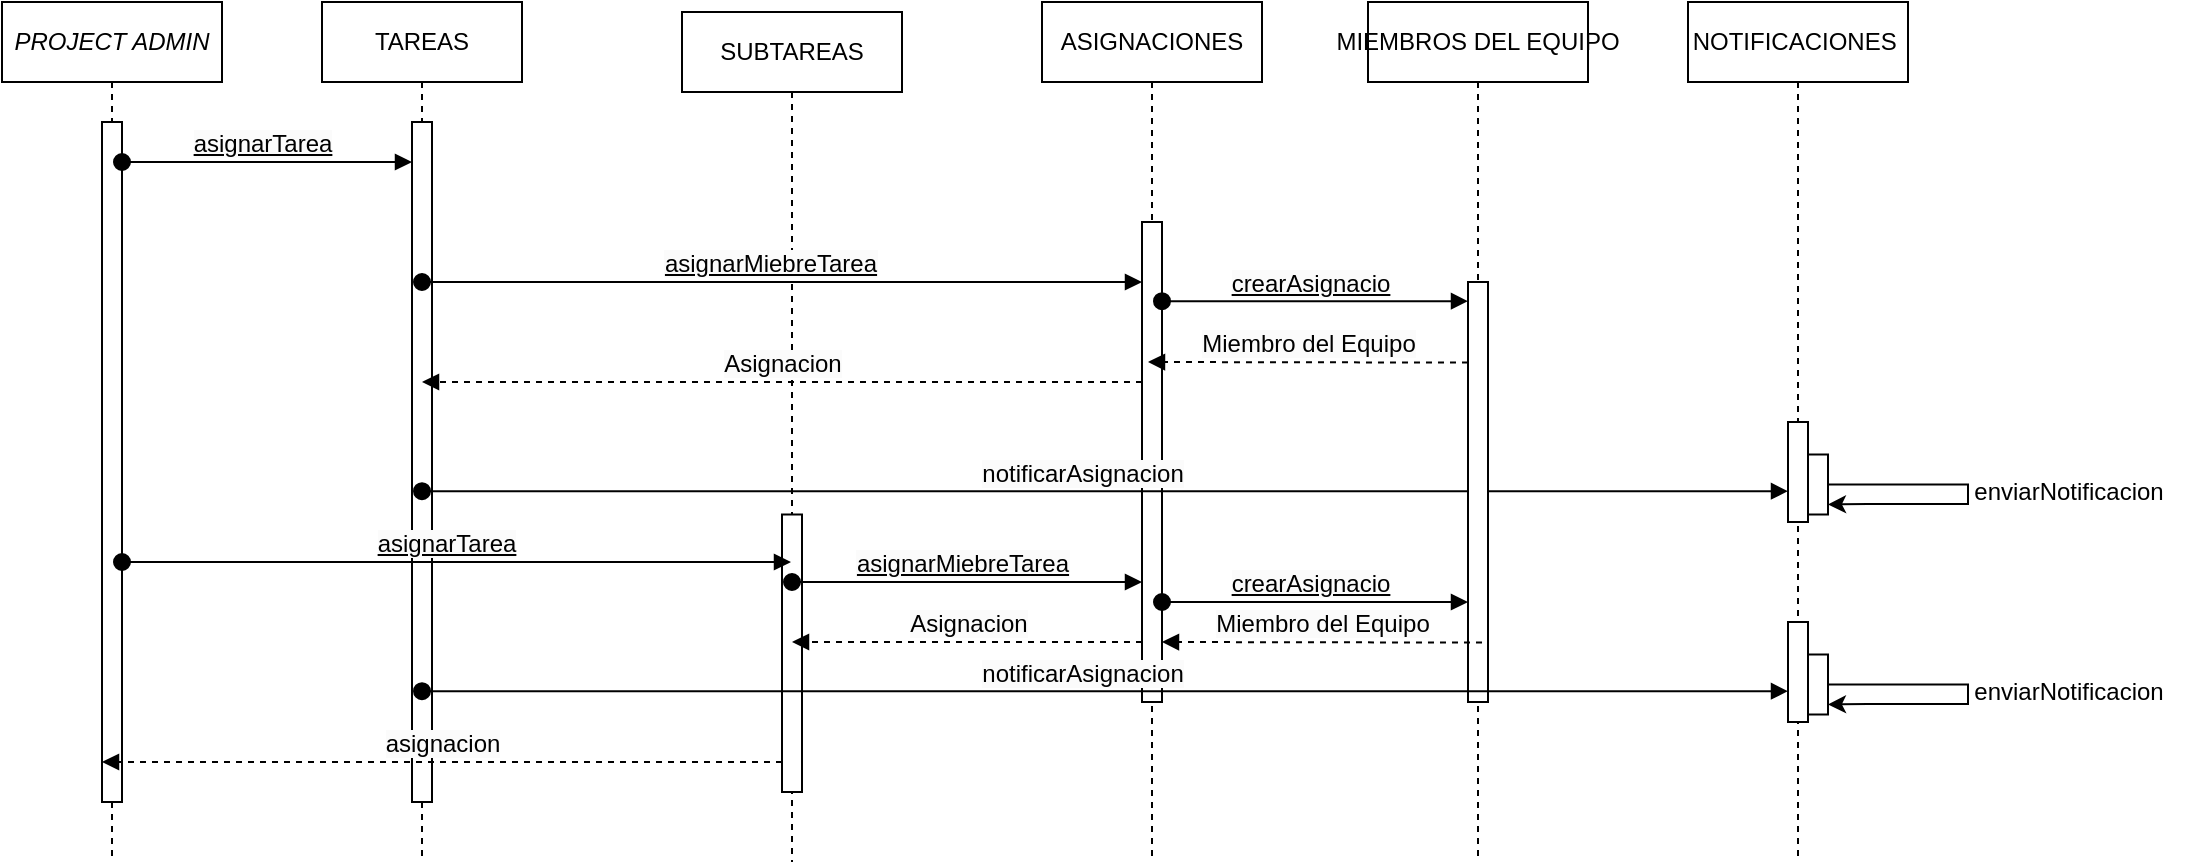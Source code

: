<mxfile version="24.7.8" pages="2">
  <diagram name="DIAGRAMA DE SECUENCIA" id="KwOGLxxD-CtIhJ9gNiEi">
    <mxGraphModel dx="1313" dy="696" grid="1" gridSize="10" guides="1" tooltips="1" connect="1" arrows="1" fold="1" page="1" pageScale="1" pageWidth="827" pageHeight="1169" math="0" shadow="0">
      <root>
        <mxCell id="0" />
        <mxCell id="1" parent="0" />
        <mxCell id="jLa2EtzC_MBwGBZeZa0Z-1" value="&lt;span style=&quot;text-wrap: nowrap;&quot;&gt;TAREAS&lt;/span&gt;" style="shape=umlLifeline;perimeter=lifelinePerimeter;whiteSpace=wrap;html=1;container=1;dropTarget=0;collapsible=0;recursiveResize=0;outlineConnect=0;portConstraint=eastwest;newEdgeStyle={&quot;curved&quot;:0,&quot;rounded&quot;:0};" vertex="1" parent="1">
          <mxGeometry x="380" y="10" width="100" height="430" as="geometry" />
        </mxCell>
        <mxCell id="jLa2EtzC_MBwGBZeZa0Z-2" value="" style="html=1;points=[[0,0,0,0,5],[0,1,0,0,-5],[1,0,0,0,5],[1,1,0,0,-5]];perimeter=orthogonalPerimeter;outlineConnect=0;targetShapes=umlLifeline;portConstraint=eastwest;newEdgeStyle={&quot;curved&quot;:0,&quot;rounded&quot;:0};" vertex="1" parent="jLa2EtzC_MBwGBZeZa0Z-1">
          <mxGeometry x="45" y="60" width="10" height="340" as="geometry" />
        </mxCell>
        <mxCell id="jLa2EtzC_MBwGBZeZa0Z-3" value="&lt;span style=&quot;text-wrap: nowrap;&quot;&gt;ASIGNACIONES&lt;/span&gt;" style="shape=umlLifeline;perimeter=lifelinePerimeter;whiteSpace=wrap;html=1;container=1;dropTarget=0;collapsible=0;recursiveResize=0;outlineConnect=0;portConstraint=eastwest;newEdgeStyle={&quot;curved&quot;:0,&quot;rounded&quot;:0};" vertex="1" parent="1">
          <mxGeometry x="740" y="10" width="110" height="430" as="geometry" />
        </mxCell>
        <mxCell id="jLa2EtzC_MBwGBZeZa0Z-4" value="" style="html=1;points=[[0,0,0,0,5],[0,1,0,0,-5],[1,0,0,0,5],[1,1,0,0,-5]];perimeter=orthogonalPerimeter;outlineConnect=0;targetShapes=umlLifeline;portConstraint=eastwest;newEdgeStyle={&quot;curved&quot;:0,&quot;rounded&quot;:0};" vertex="1" parent="jLa2EtzC_MBwGBZeZa0Z-3">
          <mxGeometry x="50" y="110" width="10" height="240" as="geometry" />
        </mxCell>
        <mxCell id="jLa2EtzC_MBwGBZeZa0Z-5" value="&lt;span style=&quot;text-wrap: nowrap;&quot;&gt;&lt;i&gt;PROJECT ADMIN&lt;/i&gt;&lt;/span&gt;" style="shape=umlLifeline;perimeter=lifelinePerimeter;whiteSpace=wrap;html=1;container=1;dropTarget=0;collapsible=0;recursiveResize=0;outlineConnect=0;portConstraint=eastwest;newEdgeStyle={&quot;curved&quot;:0,&quot;rounded&quot;:0};" vertex="1" parent="1">
          <mxGeometry x="220" y="10" width="110" height="430" as="geometry" />
        </mxCell>
        <mxCell id="jLa2EtzC_MBwGBZeZa0Z-6" value="" style="html=1;points=[[0,0,0,0,5],[0,1,0,0,-5],[1,0,0,0,5],[1,1,0,0,-5]];perimeter=orthogonalPerimeter;outlineConnect=0;targetShapes=umlLifeline;portConstraint=eastwest;newEdgeStyle={&quot;curved&quot;:0,&quot;rounded&quot;:0};" vertex="1" parent="jLa2EtzC_MBwGBZeZa0Z-5">
          <mxGeometry x="50" y="60" width="10" height="340" as="geometry" />
        </mxCell>
        <mxCell id="jLa2EtzC_MBwGBZeZa0Z-7" value="&lt;span style=&quot;font-size: 12px; text-align: left; background-color: rgb(251, 251, 251); text-decoration-line: underline;&quot;&gt;asignarTarea&lt;/span&gt;" style="html=1;verticalAlign=bottom;startArrow=oval;startFill=1;endArrow=block;startSize=8;curved=0;rounded=0;" edge="1" parent="1" source="jLa2EtzC_MBwGBZeZa0Z-6" target="jLa2EtzC_MBwGBZeZa0Z-2">
          <mxGeometry x="-0.035" width="60" relative="1" as="geometry">
            <mxPoint x="280" y="110" as="sourcePoint" />
            <mxPoint x="579.5" y="110" as="targetPoint" />
            <mxPoint as="offset" />
            <Array as="points">
              <mxPoint x="400" y="90" />
            </Array>
          </mxGeometry>
        </mxCell>
        <mxCell id="jLa2EtzC_MBwGBZeZa0Z-8" value="&lt;div style=&quot;text-align: left;&quot;&gt;&lt;span style=&quot;font-size: 12px; background-color: rgb(251, 251, 251);&quot;&gt;asignacion&lt;/span&gt;&lt;/div&gt;" style="html=1;verticalAlign=bottom;endArrow=block;curved=0;rounded=0;dashed=1;entryX=0.333;entryY=0.623;entryDx=0;entryDy=0;entryPerimeter=0;" edge="1" parent="1">
          <mxGeometry x="0.002" relative="1" as="geometry">
            <mxPoint x="610" y="390.0" as="sourcePoint" />
            <mxPoint x="270.0" y="390" as="targetPoint" />
            <mxPoint as="offset" />
          </mxGeometry>
        </mxCell>
        <mxCell id="jLa2EtzC_MBwGBZeZa0Z-9" value="&lt;div style=&quot;text-align: left;&quot;&gt;&lt;span style=&quot;font-size: 12px; background-color: rgb(251, 251, 251);&quot;&gt;notificarAsignacion&lt;/span&gt;&lt;br&gt;&lt;/div&gt;" style="html=1;verticalAlign=bottom;startArrow=oval;startFill=1;endArrow=block;startSize=8;curved=0;rounded=0;" edge="1" parent="1">
          <mxGeometry x="-0.035" width="60" relative="1" as="geometry">
            <mxPoint x="430" y="254.58" as="sourcePoint" />
            <mxPoint x="1113" y="254.58" as="targetPoint" />
            <mxPoint as="offset" />
          </mxGeometry>
        </mxCell>
        <mxCell id="jLa2EtzC_MBwGBZeZa0Z-10" value="&lt;span style=&quot;text-wrap: nowrap;&quot;&gt;NOTIFICACIONES&amp;nbsp;&lt;/span&gt;" style="shape=umlLifeline;perimeter=lifelinePerimeter;whiteSpace=wrap;html=1;container=1;dropTarget=0;collapsible=0;recursiveResize=0;outlineConnect=0;portConstraint=eastwest;newEdgeStyle={&quot;curved&quot;:0,&quot;rounded&quot;:0};" vertex="1" parent="1">
          <mxGeometry x="1063" y="10" width="110" height="430" as="geometry" />
        </mxCell>
        <mxCell id="jLa2EtzC_MBwGBZeZa0Z-11" value="" style="html=1;points=[[0,0,0,0,5],[0,1,0,0,-5],[1,0,0,0,5],[1,1,0,0,-5]];perimeter=orthogonalPerimeter;outlineConnect=0;targetShapes=umlLifeline;portConstraint=eastwest;newEdgeStyle={&quot;curved&quot;:0,&quot;rounded&quot;:0};" vertex="1" parent="jLa2EtzC_MBwGBZeZa0Z-10">
          <mxGeometry x="50" y="210" width="10" height="50" as="geometry" />
        </mxCell>
        <mxCell id="jLa2EtzC_MBwGBZeZa0Z-12" value="" style="html=1;points=[[0,0,0,0,5],[0,1,0,0,-5],[1,0,0,0,5],[1,1,0,0,-5]];perimeter=orthogonalPerimeter;outlineConnect=0;targetShapes=umlLifeline;portConstraint=eastwest;newEdgeStyle={&quot;curved&quot;:0,&quot;rounded&quot;:0};" vertex="1" parent="jLa2EtzC_MBwGBZeZa0Z-10">
          <mxGeometry x="60" y="226.25" width="10" height="30" as="geometry" />
        </mxCell>
        <mxCell id="jLa2EtzC_MBwGBZeZa0Z-13" value="" style="edgeStyle=orthogonalEdgeStyle;rounded=0;orthogonalLoop=1;jettySize=auto;html=1;curved=0;entryX=1;entryY=1;entryDx=0;entryDy=-5;entryPerimeter=0;" edge="1" parent="jLa2EtzC_MBwGBZeZa0Z-10" source="jLa2EtzC_MBwGBZeZa0Z-12" target="jLa2EtzC_MBwGBZeZa0Z-12">
          <mxGeometry relative="1" as="geometry">
            <Array as="points">
              <mxPoint x="140" y="241" />
              <mxPoint x="140" y="251" />
              <mxPoint x="90" y="251" />
            </Array>
          </mxGeometry>
        </mxCell>
        <mxCell id="jLa2EtzC_MBwGBZeZa0Z-14" value="enviarNotificacion" style="text;html=1;align=center;verticalAlign=middle;resizable=0;points=[];autosize=1;strokeColor=none;fillColor=none;" vertex="1" parent="1">
          <mxGeometry x="1193" y="240" width="120" height="30" as="geometry" />
        </mxCell>
        <mxCell id="jLa2EtzC_MBwGBZeZa0Z-15" value="&lt;span style=&quot;text-wrap: nowrap;&quot;&gt;MIEMBROS DEL EQUIPO&lt;/span&gt;" style="shape=umlLifeline;perimeter=lifelinePerimeter;whiteSpace=wrap;html=1;container=1;dropTarget=0;collapsible=0;recursiveResize=0;outlineConnect=0;portConstraint=eastwest;newEdgeStyle={&quot;curved&quot;:0,&quot;rounded&quot;:0};" vertex="1" parent="1">
          <mxGeometry x="903" y="10" width="110" height="430" as="geometry" />
        </mxCell>
        <mxCell id="jLa2EtzC_MBwGBZeZa0Z-16" value="" style="html=1;points=[[0,0,0,0,5],[0,1,0,0,-5],[1,0,0,0,5],[1,1,0,0,-5]];perimeter=orthogonalPerimeter;outlineConnect=0;targetShapes=umlLifeline;portConstraint=eastwest;newEdgeStyle={&quot;curved&quot;:0,&quot;rounded&quot;:0};" vertex="1" parent="jLa2EtzC_MBwGBZeZa0Z-15">
          <mxGeometry x="50" y="140" width="10" height="210" as="geometry" />
        </mxCell>
        <mxCell id="jLa2EtzC_MBwGBZeZa0Z-17" value="&lt;span style=&quot;font-size: 12px; text-align: left; background-color: rgb(251, 251, 251); text-decoration-line: underline;&quot;&gt;crearAsignacio&lt;/span&gt;" style="html=1;verticalAlign=bottom;startArrow=oval;startFill=1;endArrow=block;startSize=8;curved=0;rounded=0;" edge="1" parent="1">
          <mxGeometry x="-0.035" width="60" relative="1" as="geometry">
            <mxPoint x="800" y="159.58" as="sourcePoint" />
            <mxPoint x="953" y="159.58" as="targetPoint" />
            <mxPoint as="offset" />
          </mxGeometry>
        </mxCell>
        <mxCell id="jLa2EtzC_MBwGBZeZa0Z-18" value="&lt;span style=&quot;font-size: 12px; text-align: left; background-color: rgb(251, 251, 251);&quot;&gt;Miembro del Equipo&lt;/span&gt;" style="html=1;verticalAlign=bottom;endArrow=block;curved=0;rounded=0;dashed=1;entryX=0.333;entryY=0.623;entryDx=0;entryDy=0;entryPerimeter=0;" edge="1" parent="1">
          <mxGeometry x="0.002" relative="1" as="geometry">
            <mxPoint x="953" y="190.29" as="sourcePoint" />
            <mxPoint x="793" y="190.0" as="targetPoint" />
            <mxPoint as="offset" />
          </mxGeometry>
        </mxCell>
        <mxCell id="jLa2EtzC_MBwGBZeZa0Z-19" value="&lt;span style=&quot;text-wrap: nowrap;&quot;&gt;SUBTAREAS&lt;/span&gt;" style="shape=umlLifeline;perimeter=lifelinePerimeter;whiteSpace=wrap;html=1;container=1;dropTarget=0;collapsible=0;recursiveResize=0;outlineConnect=0;portConstraint=eastwest;newEdgeStyle={&quot;curved&quot;:0,&quot;rounded&quot;:0};" vertex="1" parent="1">
          <mxGeometry x="560" y="15" width="110" height="425" as="geometry" />
        </mxCell>
        <mxCell id="jLa2EtzC_MBwGBZeZa0Z-20" value="" style="html=1;points=[[0,0,0,0,5],[0,1,0,0,-5],[1,0,0,0,5],[1,1,0,0,-5]];perimeter=orthogonalPerimeter;outlineConnect=0;targetShapes=umlLifeline;portConstraint=eastwest;newEdgeStyle={&quot;curved&quot;:0,&quot;rounded&quot;:0};" vertex="1" parent="jLa2EtzC_MBwGBZeZa0Z-19">
          <mxGeometry x="50" y="251.25" width="10" height="138.75" as="geometry" />
        </mxCell>
        <mxCell id="jLa2EtzC_MBwGBZeZa0Z-23" value="&lt;span style=&quot;font-size: 12px; text-align: left; background-color: rgb(251, 251, 251); text-decoration-line: underline;&quot;&gt;asignarMiebreTarea&lt;/span&gt;" style="html=1;verticalAlign=bottom;startArrow=oval;startFill=1;endArrow=block;startSize=8;curved=0;rounded=0;" edge="1" parent="1" source="jLa2EtzC_MBwGBZeZa0Z-1">
          <mxGeometry x="-0.035" width="60" relative="1" as="geometry">
            <mxPoint x="620" y="150" as="sourcePoint" />
            <mxPoint x="790" y="150" as="targetPoint" />
            <mxPoint as="offset" />
          </mxGeometry>
        </mxCell>
        <mxCell id="jLa2EtzC_MBwGBZeZa0Z-24" value="&lt;div style=&quot;text-align: left;&quot;&gt;&lt;span style=&quot;font-size: 12px; background-color: rgb(251, 251, 251);&quot;&gt;Asignacion&lt;/span&gt;&lt;/div&gt;" style="html=1;verticalAlign=bottom;endArrow=block;curved=0;rounded=0;dashed=1;" edge="1" parent="1" target="jLa2EtzC_MBwGBZeZa0Z-1">
          <mxGeometry x="0.002" relative="1" as="geometry">
            <mxPoint x="790" y="200" as="sourcePoint" />
            <mxPoint x="610" y="200.0" as="targetPoint" />
            <mxPoint as="offset" />
          </mxGeometry>
        </mxCell>
        <mxCell id="jLa2EtzC_MBwGBZeZa0Z-27" value="&lt;span style=&quot;font-size: 12px; text-align: left; background-color: rgb(251, 251, 251); text-decoration-line: underline;&quot;&gt;asignarTarea&lt;/span&gt;" style="html=1;verticalAlign=bottom;startArrow=oval;startFill=1;endArrow=block;startSize=8;curved=0;rounded=0;" edge="1" parent="1" source="jLa2EtzC_MBwGBZeZa0Z-6" target="jLa2EtzC_MBwGBZeZa0Z-19">
          <mxGeometry x="-0.035" width="60" relative="1" as="geometry">
            <mxPoint x="290" y="290" as="sourcePoint" />
            <mxPoint x="435" y="290" as="targetPoint" />
            <mxPoint as="offset" />
            <Array as="points">
              <mxPoint x="410" y="290" />
            </Array>
          </mxGeometry>
        </mxCell>
        <mxCell id="jLa2EtzC_MBwGBZeZa0Z-28" value="&lt;span style=&quot;font-size: 12px; text-align: left; background-color: rgb(251, 251, 251); text-decoration-line: underline;&quot;&gt;asignarMiebreTarea&lt;/span&gt;" style="html=1;verticalAlign=bottom;startArrow=oval;startFill=1;endArrow=block;startSize=8;curved=0;rounded=0;" edge="1" parent="1" target="jLa2EtzC_MBwGBZeZa0Z-4">
          <mxGeometry x="-0.035" width="60" relative="1" as="geometry">
            <mxPoint x="615" y="300" as="sourcePoint" />
            <mxPoint x="975" y="300" as="targetPoint" />
            <mxPoint as="offset" />
          </mxGeometry>
        </mxCell>
        <mxCell id="jLa2EtzC_MBwGBZeZa0Z-29" value="&lt;div style=&quot;text-align: left;&quot;&gt;&lt;span style=&quot;font-size: 12px; background-color: rgb(251, 251, 251);&quot;&gt;Asignacion&lt;/span&gt;&lt;/div&gt;" style="html=1;verticalAlign=bottom;endArrow=block;curved=0;rounded=0;dashed=1;" edge="1" parent="1">
          <mxGeometry x="0.002" relative="1" as="geometry">
            <mxPoint x="790" y="330" as="sourcePoint" />
            <mxPoint x="615" y="330" as="targetPoint" />
            <mxPoint as="offset" />
          </mxGeometry>
        </mxCell>
        <mxCell id="jLa2EtzC_MBwGBZeZa0Z-30" value="&lt;span style=&quot;font-size: 12px; text-align: left; background-color: rgb(251, 251, 251); text-decoration-line: underline;&quot;&gt;crearAsignacio&lt;/span&gt;" style="html=1;verticalAlign=bottom;startArrow=oval;startFill=1;endArrow=block;startSize=8;curved=0;rounded=0;" edge="1" parent="1">
          <mxGeometry x="-0.035" width="60" relative="1" as="geometry">
            <mxPoint x="800" y="310" as="sourcePoint" />
            <mxPoint x="953" y="310" as="targetPoint" />
            <mxPoint as="offset" />
          </mxGeometry>
        </mxCell>
        <mxCell id="jLa2EtzC_MBwGBZeZa0Z-31" value="&lt;span style=&quot;font-size: 12px; text-align: left; background-color: rgb(251, 251, 251);&quot;&gt;Miembro del Equipo&lt;/span&gt;" style="html=1;verticalAlign=bottom;endArrow=block;curved=0;rounded=0;dashed=1;entryX=0.333;entryY=0.623;entryDx=0;entryDy=0;entryPerimeter=0;" edge="1" parent="1">
          <mxGeometry x="0.002" relative="1" as="geometry">
            <mxPoint x="960" y="330.29" as="sourcePoint" />
            <mxPoint x="800" y="330" as="targetPoint" />
            <mxPoint as="offset" />
          </mxGeometry>
        </mxCell>
        <mxCell id="jLa2EtzC_MBwGBZeZa0Z-32" value="&lt;div style=&quot;text-align: left;&quot;&gt;&lt;span style=&quot;font-size: 12px; background-color: rgb(251, 251, 251);&quot;&gt;notificarAsignacion&lt;/span&gt;&lt;br&gt;&lt;/div&gt;" style="html=1;verticalAlign=bottom;startArrow=oval;startFill=1;endArrow=block;startSize=8;curved=0;rounded=0;" edge="1" parent="1">
          <mxGeometry x="-0.035" width="60" relative="1" as="geometry">
            <mxPoint x="430" y="354.58" as="sourcePoint" />
            <mxPoint x="1113" y="354.58" as="targetPoint" />
            <mxPoint as="offset" />
          </mxGeometry>
        </mxCell>
        <mxCell id="jLa2EtzC_MBwGBZeZa0Z-33" value="" style="html=1;points=[[0,0,0,0,5],[0,1,0,0,-5],[1,0,0,0,5],[1,1,0,0,-5]];perimeter=orthogonalPerimeter;outlineConnect=0;targetShapes=umlLifeline;portConstraint=eastwest;newEdgeStyle={&quot;curved&quot;:0,&quot;rounded&quot;:0};" vertex="1" parent="1">
          <mxGeometry x="1113" y="320" width="10" height="50" as="geometry" />
        </mxCell>
        <mxCell id="jLa2EtzC_MBwGBZeZa0Z-34" value="" style="html=1;points=[[0,0,0,0,5],[0,1,0,0,-5],[1,0,0,0,5],[1,1,0,0,-5]];perimeter=orthogonalPerimeter;outlineConnect=0;targetShapes=umlLifeline;portConstraint=eastwest;newEdgeStyle={&quot;curved&quot;:0,&quot;rounded&quot;:0};" vertex="1" parent="1">
          <mxGeometry x="1123" y="336.25" width="10" height="30" as="geometry" />
        </mxCell>
        <mxCell id="jLa2EtzC_MBwGBZeZa0Z-35" value="" style="edgeStyle=orthogonalEdgeStyle;rounded=0;orthogonalLoop=1;jettySize=auto;html=1;curved=0;entryX=1;entryY=1;entryDx=0;entryDy=-5;entryPerimeter=0;" edge="1" parent="1" source="jLa2EtzC_MBwGBZeZa0Z-34" target="jLa2EtzC_MBwGBZeZa0Z-34">
          <mxGeometry relative="1" as="geometry">
            <Array as="points">
              <mxPoint x="1203" y="351" />
              <mxPoint x="1203" y="361" />
              <mxPoint x="1153" y="361" />
            </Array>
          </mxGeometry>
        </mxCell>
        <mxCell id="jLa2EtzC_MBwGBZeZa0Z-36" value="enviarNotificacion" style="text;html=1;align=center;verticalAlign=middle;resizable=0;points=[];autosize=1;strokeColor=none;fillColor=none;" vertex="1" parent="1">
          <mxGeometry x="1193" y="340" width="120" height="30" as="geometry" />
        </mxCell>
      </root>
    </mxGraphModel>
  </diagram>
  <diagram id="PIo9MiLoGoIh61YsI7-Z" name="DIAGRAMA DE ACTVIDADES">
    <mxGraphModel dx="1379" dy="1188" grid="1" gridSize="10" guides="1" tooltips="1" connect="1" arrows="1" fold="1" page="1" pageScale="1" pageWidth="827" pageHeight="1169" math="0" shadow="0">
      <root>
        <mxCell id="0" />
        <mxCell id="1" parent="0" />
        <mxCell id="ulC-65OQu2rET_24B27R-27" value="Administrador de proyecto" style="swimlane;horizontal=0;whiteSpace=wrap;html=1;" parent="1" vertex="1">
          <mxGeometry x="940" y="130" width="2060" height="300" as="geometry" />
        </mxCell>
        <mxCell id="ulC-65OQu2rET_24B27R-28" value="" style="verticalLabelPosition=bottom;verticalAlign=top;html=1;shape=mxgraph.flowchart.on-page_reference;fillColor=#000000" parent="ulC-65OQu2rET_24B27R-27" vertex="1">
          <mxGeometry x="50" y="50" width="40" height="40" as="geometry" />
        </mxCell>
        <mxCell id="ulC-65OQu2rET_24B27R-29" value="Iniciar sesión en el sistema SSAP" style="rounded=1;whiteSpace=wrap;html=1;" parent="ulC-65OQu2rET_24B27R-27" vertex="1">
          <mxGeometry x="140" y="40" width="120" height="60" as="geometry" />
        </mxCell>
        <mxCell id="ulC-65OQu2rET_24B27R-30" value="" style="edgeStyle=orthogonalEdgeStyle;rounded=0;orthogonalLoop=1;jettySize=auto;html=1;" parent="ulC-65OQu2rET_24B27R-27" source="ulC-65OQu2rET_24B27R-28" target="ulC-65OQu2rET_24B27R-29" edge="1">
          <mxGeometry relative="1" as="geometry" />
        </mxCell>
        <mxCell id="ulC-65OQu2rET_24B27R-54" style="edgeStyle=orthogonalEdgeStyle;rounded=0;orthogonalLoop=1;jettySize=auto;html=1;" parent="ulC-65OQu2rET_24B27R-27" source="ulC-65OQu2rET_24B27R-31" target="ulC-65OQu2rET_24B27R-53" edge="1">
          <mxGeometry relative="1" as="geometry" />
        </mxCell>
        <mxCell id="ulC-65OQu2rET_24B27R-31" value="Ingresar a la interfaz de la tarea" style="rounded=1;whiteSpace=wrap;html=1;" parent="ulC-65OQu2rET_24B27R-27" vertex="1">
          <mxGeometry x="490" y="40" width="120" height="60" as="geometry" />
        </mxCell>
        <mxCell id="ulC-65OQu2rET_24B27R-37" value="Ingresar a la interfaz del proyecto" style="rounded=1;whiteSpace=wrap;html=1;" parent="ulC-65OQu2rET_24B27R-27" vertex="1">
          <mxGeometry x="311" y="40" width="120" height="60" as="geometry" />
        </mxCell>
        <mxCell id="ulC-65OQu2rET_24B27R-38" value="" style="edgeStyle=orthogonalEdgeStyle;rounded=0;orthogonalLoop=1;jettySize=auto;html=1;entryX=0;entryY=0.5;entryDx=0;entryDy=0;" parent="ulC-65OQu2rET_24B27R-27" source="ulC-65OQu2rET_24B27R-37" target="ulC-65OQu2rET_24B27R-31" edge="1">
          <mxGeometry relative="1" as="geometry">
            <mxPoint x="511.0" y="110" as="targetPoint" />
          </mxGeometry>
        </mxCell>
        <mxCell id="ulC-65OQu2rET_24B27R-39" value="" style="edgeStyle=orthogonalEdgeStyle;rounded=0;orthogonalLoop=1;jettySize=auto;html=1;" parent="ulC-65OQu2rET_24B27R-27" source="ulC-65OQu2rET_24B27R-29" target="ulC-65OQu2rET_24B27R-37" edge="1">
          <mxGeometry relative="1" as="geometry" />
        </mxCell>
        <mxCell id="ulC-65OQu2rET_24B27R-56" value="" style="edgeStyle=orthogonalEdgeStyle;rounded=0;orthogonalLoop=1;jettySize=auto;html=1;" parent="ulC-65OQu2rET_24B27R-27" source="ulC-65OQu2rET_24B27R-53" target="ulC-65OQu2rET_24B27R-55" edge="1">
          <mxGeometry relative="1" as="geometry" />
        </mxCell>
        <mxCell id="ulC-65OQu2rET_24B27R-58" value="SI" style="edgeLabel;html=1;align=center;verticalAlign=middle;resizable=0;points=[];" parent="ulC-65OQu2rET_24B27R-56" vertex="1" connectable="0">
          <mxGeometry x="0.068" y="2" relative="1" as="geometry">
            <mxPoint as="offset" />
          </mxGeometry>
        </mxCell>
        <mxCell id="ulC-65OQu2rET_24B27R-53" value="¿Asignara una subtarea?" style="rhombus;whiteSpace=wrap;html=1;" parent="ulC-65OQu2rET_24B27R-27" vertex="1">
          <mxGeometry x="680" y="8.13" width="110" height="123.75" as="geometry" />
        </mxCell>
        <mxCell id="ulC-65OQu2rET_24B27R-55" value="Ingresar a la interfaz de la subtarea" style="whiteSpace=wrap;html=1;" parent="ulC-65OQu2rET_24B27R-27" vertex="1">
          <mxGeometry x="890" y="40.005" width="120" height="60" as="geometry" />
        </mxCell>
        <mxCell id="ulC-65OQu2rET_24B27R-65" style="edgeStyle=orthogonalEdgeStyle;rounded=0;orthogonalLoop=1;jettySize=auto;html=1;" parent="ulC-65OQu2rET_24B27R-27" source="ulC-65OQu2rET_24B27R-35" target="ulC-65OQu2rET_24B27R-64" edge="1">
          <mxGeometry relative="1" as="geometry" />
        </mxCell>
        <mxCell id="ulC-65OQu2rET_24B27R-66" value="No" style="edgeLabel;html=1;align=center;verticalAlign=middle;resizable=0;points=[];" parent="ulC-65OQu2rET_24B27R-65" vertex="1" connectable="0">
          <mxGeometry x="-0.005" relative="1" as="geometry">
            <mxPoint as="offset" />
          </mxGeometry>
        </mxCell>
        <mxCell id="ulC-65OQu2rET_24B27R-35" value="¿Hay miembros del equipo disponibles?" style="rhombus;whiteSpace=wrap;html=1;" parent="ulC-65OQu2rET_24B27R-27" vertex="1">
          <mxGeometry x="1215" y="8.13" width="110" height="123.75" as="geometry" />
        </mxCell>
        <mxCell id="ulC-65OQu2rET_24B27R-60" value="" style="edgeStyle=orthogonalEdgeStyle;rounded=0;orthogonalLoop=1;jettySize=auto;html=1;" parent="ulC-65OQu2rET_24B27R-27" source="ulC-65OQu2rET_24B27R-53" target="ulC-65OQu2rET_24B27R-35" edge="1">
          <mxGeometry relative="1" as="geometry">
            <mxPoint x="735" y="180.005" as="targetPoint" />
            <Array as="points">
              <mxPoint x="735" y="240" />
              <mxPoint x="1120" y="240" />
              <mxPoint x="1120" y="70" />
            </Array>
          </mxGeometry>
        </mxCell>
        <mxCell id="ulC-65OQu2rET_24B27R-61" value="No" style="edgeLabel;html=1;align=center;verticalAlign=middle;resizable=0;points=[];" parent="ulC-65OQu2rET_24B27R-60" vertex="1" connectable="0">
          <mxGeometry x="-0.161" y="2" relative="1" as="geometry">
            <mxPoint as="offset" />
          </mxGeometry>
        </mxCell>
        <mxCell id="ulC-65OQu2rET_24B27R-62" style="edgeStyle=orthogonalEdgeStyle;rounded=0;orthogonalLoop=1;jettySize=auto;html=1;entryX=0;entryY=0.5;entryDx=0;entryDy=0;" parent="ulC-65OQu2rET_24B27R-27" source="ulC-65OQu2rET_24B27R-55" target="ulC-65OQu2rET_24B27R-35" edge="1">
          <mxGeometry relative="1" as="geometry">
            <Array as="points">
              <mxPoint x="1210" y="70" />
            </Array>
          </mxGeometry>
        </mxCell>
        <mxCell id="ulC-65OQu2rET_24B27R-64" value="" style="ellipse;html=1;shape=endState;fillColor=#000000;strokeColor=#ff0000;" parent="ulC-65OQu2rET_24B27R-27" vertex="1">
          <mxGeometry x="1610" y="50.0" width="40" height="40" as="geometry" />
        </mxCell>
        <mxCell id="ulC-65OQu2rET_24B27R-40" value="Asignacion" style="swimlane;horizontal=0;whiteSpace=wrap;html=1;startSize=23;" parent="1" vertex="1">
          <mxGeometry x="940" y="430" width="2060" height="260" as="geometry" />
        </mxCell>
        <mxCell id="ulC-65OQu2rET_24B27R-45" style="edgeStyle=orthogonalEdgeStyle;rounded=0;orthogonalLoop=1;jettySize=auto;html=1;" parent="ulC-65OQu2rET_24B27R-40" source="ulC-65OQu2rET_24B27R-46" target="ulC-65OQu2rET_24B27R-41" edge="1">
          <mxGeometry relative="1" as="geometry" />
        </mxCell>
        <mxCell id="ulC-65OQu2rET_24B27R-48" style="edgeStyle=orthogonalEdgeStyle;rounded=0;orthogonalLoop=1;jettySize=auto;html=1;" parent="ulC-65OQu2rET_24B27R-40" source="ulC-65OQu2rET_24B27R-49" target="ulC-65OQu2rET_24B27R-46" edge="1">
          <mxGeometry relative="1" as="geometry" />
        </mxCell>
        <mxCell id="ulC-65OQu2rET_24B27R-36" value="Asigna miembro de equipo a la tarea" style="whiteSpace=wrap;html=1;" parent="ulC-65OQu2rET_24B27R-40" vertex="1">
          <mxGeometry x="1210" y="-98.13" width="120" height="60" as="geometry" />
        </mxCell>
        <mxCell id="ulC-65OQu2rET_24B27R-41" value="" style="ellipse;html=1;shape=endState;fillColor=#000000;strokeColor=#ff0000;" parent="ulC-65OQu2rET_24B27R-40" vertex="1">
          <mxGeometry x="1970" y="70" width="40" height="40" as="geometry" />
        </mxCell>
        <mxCell id="ulC-65OQu2rET_24B27R-46" value="Guarda en base de datos" style="whiteSpace=wrap;html=1;" parent="ulC-65OQu2rET_24B27R-40" vertex="1">
          <mxGeometry x="1670" y="60" width="120" height="60" as="geometry" />
        </mxCell>
        <mxCell id="ulC-65OQu2rET_24B27R-49" value="Asociar la tarea o subtarea al usuario" style="whiteSpace=wrap;html=1;" parent="ulC-65OQu2rET_24B27R-40" vertex="1">
          <mxGeometry x="1460" y="60" width="120" height="60" as="geometry" />
        </mxCell>
        <mxCell id="ulC-65OQu2rET_24B27R-33" value="" style="edgeStyle=orthogonalEdgeStyle;rounded=0;orthogonalLoop=1;jettySize=auto;html=1;" parent="1" source="ulC-65OQu2rET_24B27R-35" target="ulC-65OQu2rET_24B27R-36" edge="1">
          <mxGeometry relative="1" as="geometry" />
        </mxCell>
        <mxCell id="ulC-65OQu2rET_24B27R-34" value="Si" style="edgeLabel;html=1;align=center;verticalAlign=middle;resizable=0;points=[];" parent="ulC-65OQu2rET_24B27R-33" vertex="1" connectable="0">
          <mxGeometry x="-0.157" y="-2" relative="1" as="geometry">
            <mxPoint as="offset" />
          </mxGeometry>
        </mxCell>
        <mxCell id="4DzAtffZ45Rw1saGa4z1-1" value="Notificacion" style="swimlane;horizontal=0;whiteSpace=wrap;html=1;startSize=23;" vertex="1" parent="1">
          <mxGeometry x="940" y="690" width="2060" height="260" as="geometry" />
        </mxCell>
        <mxCell id="ulC-65OQu2rET_24B27R-42" value="Envia notificacion de asignacion" style="whiteSpace=wrap;html=1;" parent="4DzAtffZ45Rw1saGa4z1-1" vertex="1">
          <mxGeometry x="1210" y="120" width="120" height="60" as="geometry" />
        </mxCell>
        <mxCell id="ulC-65OQu2rET_24B27R-47" style="edgeStyle=orthogonalEdgeStyle;rounded=0;orthogonalLoop=1;jettySize=auto;html=1;" parent="1" source="ulC-65OQu2rET_24B27R-42" target="ulC-65OQu2rET_24B27R-49" edge="1">
          <mxGeometry relative="1" as="geometry">
            <mxPoint x="2360" y="481.87" as="targetPoint" />
          </mxGeometry>
        </mxCell>
        <mxCell id="ulC-65OQu2rET_24B27R-50" style="edgeStyle=orthogonalEdgeStyle;rounded=0;orthogonalLoop=1;jettySize=auto;html=1;" parent="1" source="ulC-65OQu2rET_24B27R-36" target="ulC-65OQu2rET_24B27R-42" edge="1">
          <mxGeometry relative="1" as="geometry" />
        </mxCell>
      </root>
    </mxGraphModel>
  </diagram>
</mxfile>

